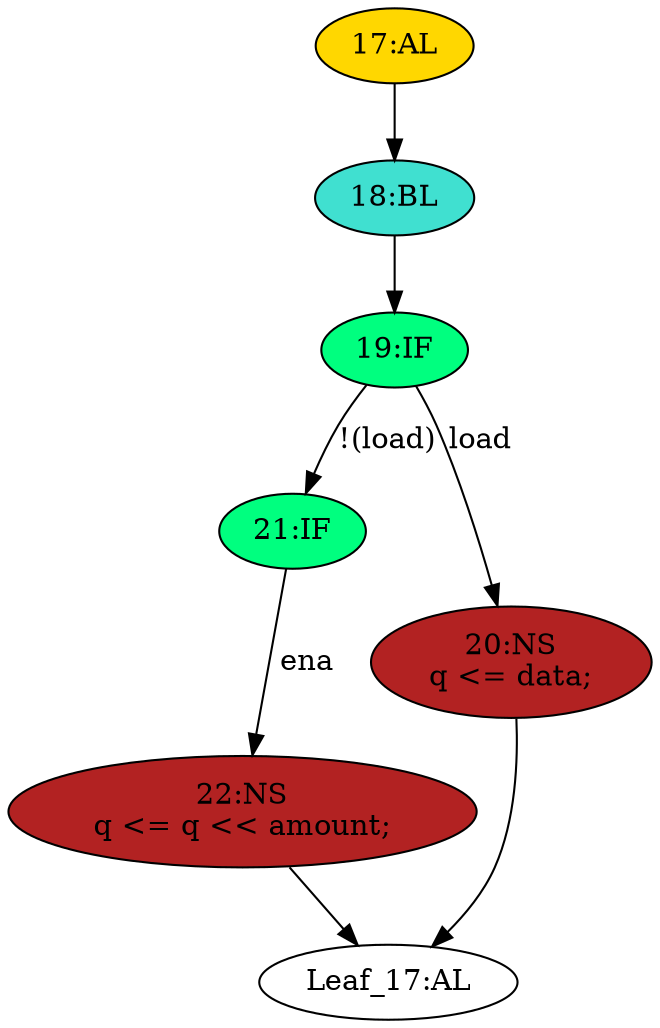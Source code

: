 strict digraph "" {
	node [label="\N"];
	"17:AL"	[ast="<pyverilog.vparser.ast.Always object at 0x7f5e54b4c090>",
		clk_sens=True,
		fillcolor=gold,
		label="17:AL",
		sens="['clk']",
		statements="[]",
		style=filled,
		typ=Always,
		use_var="['load', 'ena', 'amount', 'data', 'q']"];
	"18:BL"	[ast="<pyverilog.vparser.ast.Block object at 0x7f5e54b4c1d0>",
		fillcolor=turquoise,
		label="18:BL",
		statements="[]",
		style=filled,
		typ=Block];
	"17:AL" -> "18:BL"	[cond="[]",
		lineno=None];
	"19:IF"	[ast="<pyverilog.vparser.ast.IfStatement object at 0x7f5e54b4c210>",
		fillcolor=springgreen,
		label="19:IF",
		statements="[]",
		style=filled,
		typ=IfStatement];
	"21:IF"	[ast="<pyverilog.vparser.ast.IfStatement object at 0x7f5e54b4c290>",
		fillcolor=springgreen,
		label="21:IF",
		statements="[]",
		style=filled,
		typ=IfStatement];
	"19:IF" -> "21:IF"	[cond="['load']",
		label="!(load)",
		lineno=19];
	"20:NS"	[ast="<pyverilog.vparser.ast.NonblockingSubstitution object at 0x7f5e54b4c550>",
		fillcolor=firebrick,
		label="20:NS
q <= data;",
		statements="[<pyverilog.vparser.ast.NonblockingSubstitution object at 0x7f5e54b4c550>]",
		style=filled,
		typ=NonblockingSubstitution];
	"19:IF" -> "20:NS"	[cond="['load']",
		label=load,
		lineno=19];
	"22:NS"	[ast="<pyverilog.vparser.ast.NonblockingSubstitution object at 0x7f5e54b4c310>",
		fillcolor=firebrick,
		label="22:NS
q <= q << amount;",
		statements="[<pyverilog.vparser.ast.NonblockingSubstitution object at 0x7f5e54b4c310>]",
		style=filled,
		typ=NonblockingSubstitution];
	"21:IF" -> "22:NS"	[cond="['ena']",
		label=ena,
		lineno=21];
	"18:BL" -> "19:IF"	[cond="[]",
		lineno=None];
	"Leaf_17:AL"	[def_var="['q']",
		label="Leaf_17:AL"];
	"22:NS" -> "Leaf_17:AL"	[cond="[]",
		lineno=None];
	"20:NS" -> "Leaf_17:AL"	[cond="[]",
		lineno=None];
}
